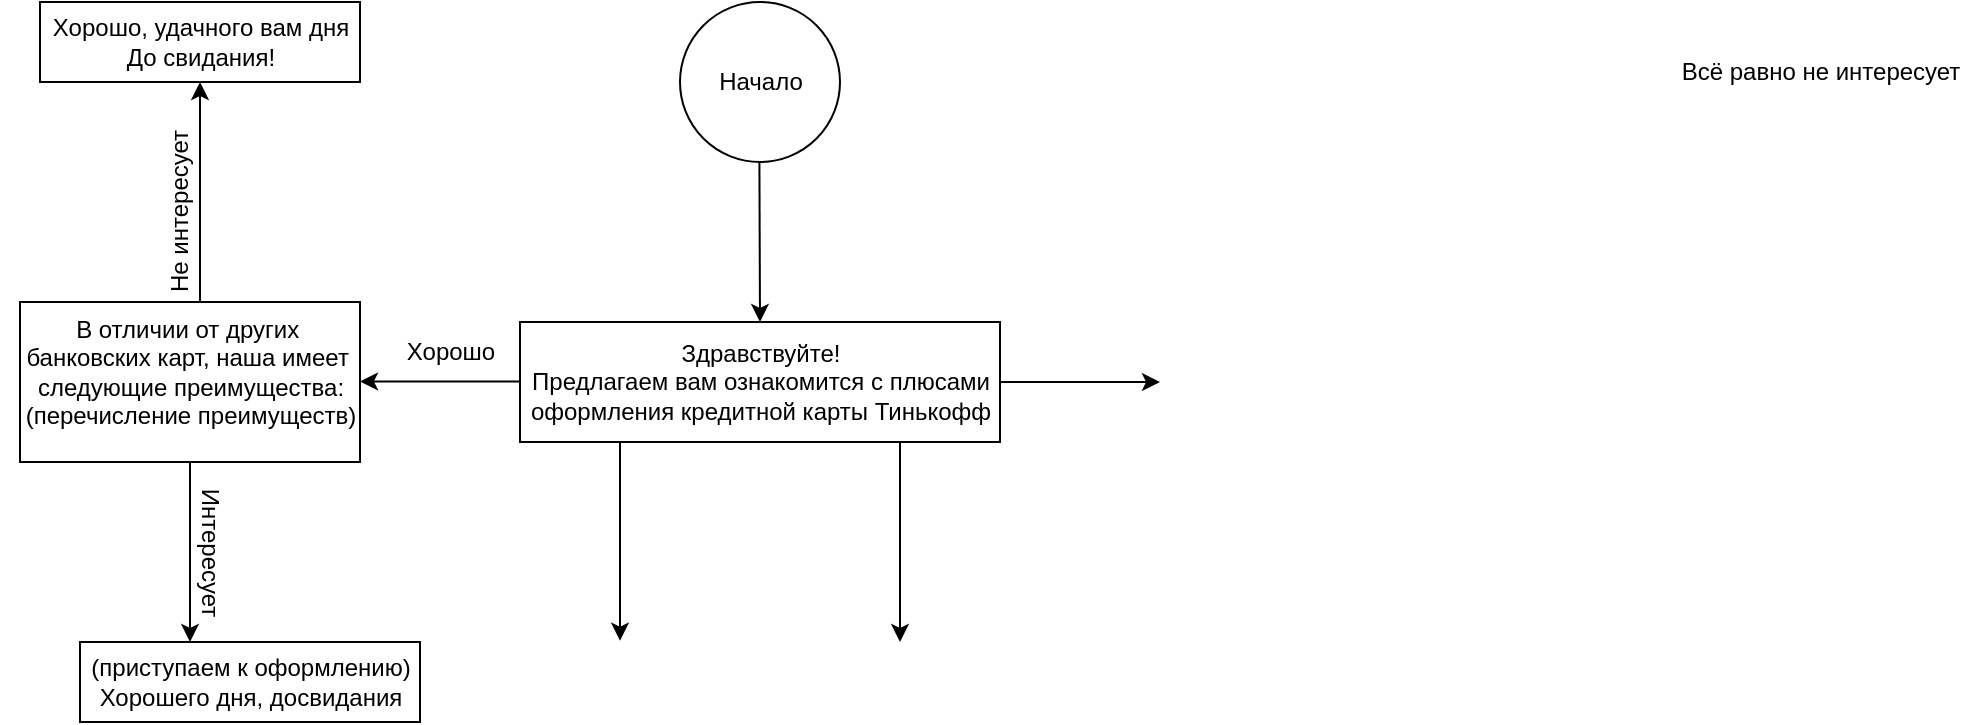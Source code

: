<mxfile version="21.6.5" type="github">
  <diagram name="Страница 1" id="mX5kmYShtFkmm-ya2xmJ">
    <mxGraphModel dx="600" dy="327" grid="1" gridSize="10" guides="1" tooltips="1" connect="1" arrows="1" fold="1" page="1" pageScale="1" pageWidth="827" pageHeight="1169" math="0" shadow="0">
      <root>
        <mxCell id="0" />
        <mxCell id="1" parent="0" />
        <mxCell id="aYPPFLXNqS9zzQtZPR38-1" value="" style="ellipse;whiteSpace=wrap;html=1;aspect=fixed;" vertex="1" parent="1">
          <mxGeometry x="360" y="40" width="80" height="80" as="geometry" />
        </mxCell>
        <mxCell id="aYPPFLXNqS9zzQtZPR38-2" value="Начало" style="text;html=1;align=center;verticalAlign=middle;resizable=0;points=[];autosize=1;strokeColor=none;fillColor=none;" vertex="1" parent="1">
          <mxGeometry x="365" y="65" width="70" height="30" as="geometry" />
        </mxCell>
        <mxCell id="aYPPFLXNqS9zzQtZPR38-3" value="" style="endArrow=classic;html=1;rounded=0;" edge="1" parent="1">
          <mxGeometry width="50" height="50" relative="1" as="geometry">
            <mxPoint x="399.71" y="120" as="sourcePoint" />
            <mxPoint x="400" y="200" as="targetPoint" />
          </mxGeometry>
        </mxCell>
        <mxCell id="aYPPFLXNqS9zzQtZPR38-4" value="" style="rounded=0;whiteSpace=wrap;html=1;" vertex="1" parent="1">
          <mxGeometry x="280" y="200" width="240" height="60" as="geometry" />
        </mxCell>
        <mxCell id="aYPPFLXNqS9zzQtZPR38-5" value="Здравствуйте!&lt;br&gt;Предлагаем вам ознакомится с плюсами&lt;br&gt;оформления кредитной карты Тинькофф" style="text;html=1;align=center;verticalAlign=middle;resizable=0;points=[];autosize=1;strokeColor=none;fillColor=none;" vertex="1" parent="1">
          <mxGeometry x="275" y="200" width="250" height="60" as="geometry" />
        </mxCell>
        <mxCell id="aYPPFLXNqS9zzQtZPR38-8" value="" style="endArrow=classic;html=1;rounded=0;" edge="1" parent="1">
          <mxGeometry width="50" height="50" relative="1" as="geometry">
            <mxPoint x="520" y="230" as="sourcePoint" />
            <mxPoint x="600" y="230" as="targetPoint" />
          </mxGeometry>
        </mxCell>
        <mxCell id="aYPPFLXNqS9zzQtZPR38-9" value="" style="endArrow=classic;html=1;rounded=0;" edge="1" parent="1">
          <mxGeometry width="50" height="50" relative="1" as="geometry">
            <mxPoint x="280" y="229.71" as="sourcePoint" />
            <mxPoint x="200" y="229.71" as="targetPoint" />
          </mxGeometry>
        </mxCell>
        <mxCell id="aYPPFLXNqS9zzQtZPR38-10" value="" style="endArrow=classic;html=1;rounded=0;exitX=0.344;exitY=1.011;exitDx=0;exitDy=0;exitPerimeter=0;" edge="1" parent="1">
          <mxGeometry width="50" height="50" relative="1" as="geometry">
            <mxPoint x="330" y="260.0" as="sourcePoint" />
            <mxPoint x="330" y="359.34" as="targetPoint" />
          </mxGeometry>
        </mxCell>
        <mxCell id="aYPPFLXNqS9zzQtZPR38-11" value="" style="endArrow=classic;html=1;rounded=0;" edge="1" parent="1">
          <mxGeometry width="50" height="50" relative="1" as="geometry">
            <mxPoint x="470" y="260" as="sourcePoint" />
            <mxPoint x="470" y="360" as="targetPoint" />
          </mxGeometry>
        </mxCell>
        <mxCell id="aYPPFLXNqS9zzQtZPR38-12" value="Хорошо" style="text;html=1;align=center;verticalAlign=middle;resizable=0;points=[];autosize=1;strokeColor=none;fillColor=none;" vertex="1" parent="1">
          <mxGeometry x="210" y="200" width="70" height="30" as="geometry" />
        </mxCell>
        <mxCell id="aYPPFLXNqS9zzQtZPR38-14" value="" style="rounded=0;whiteSpace=wrap;html=1;" vertex="1" parent="1">
          <mxGeometry x="30" y="190" width="170" height="80" as="geometry" />
        </mxCell>
        <mxCell id="aYPPFLXNqS9zzQtZPR38-15" value="В отличии от других&amp;nbsp;&lt;br&gt;банковских карт, наша имеет&amp;nbsp;&lt;br&gt;следующие преимущества:&lt;br&gt;(перечисление преимуществ)" style="text;html=1;align=center;verticalAlign=middle;resizable=0;points=[];autosize=1;strokeColor=none;fillColor=none;" vertex="1" parent="1">
          <mxGeometry x="20" y="190" width="190" height="70" as="geometry" />
        </mxCell>
        <mxCell id="aYPPFLXNqS9zzQtZPR38-16" value="" style="endArrow=classic;html=1;rounded=0;" edge="1" parent="1">
          <mxGeometry width="50" height="50" relative="1" as="geometry">
            <mxPoint x="120" y="190" as="sourcePoint" />
            <mxPoint x="120" y="80" as="targetPoint" />
          </mxGeometry>
        </mxCell>
        <mxCell id="aYPPFLXNqS9zzQtZPR38-17" value="Всё равно не интересует" style="text;html=1;align=center;verticalAlign=middle;resizable=0;points=[];autosize=1;strokeColor=none;fillColor=none;" vertex="1" parent="1">
          <mxGeometry x="850" y="60" width="160" height="30" as="geometry" />
        </mxCell>
        <mxCell id="aYPPFLXNqS9zzQtZPR38-18" value="Не интересует" style="text;html=1;align=center;verticalAlign=middle;resizable=0;points=[];autosize=1;strokeColor=none;fillColor=none;rotation=270;" vertex="1" parent="1">
          <mxGeometry x="60" y="130" width="100" height="30" as="geometry" />
        </mxCell>
        <mxCell id="aYPPFLXNqS9zzQtZPR38-19" value="" style="rounded=0;whiteSpace=wrap;html=1;" vertex="1" parent="1">
          <mxGeometry x="40" y="40" width="160" height="40" as="geometry" />
        </mxCell>
        <mxCell id="aYPPFLXNqS9zzQtZPR38-20" value="Хорошо, удачного вам дня&lt;br&gt;До свидания!" style="text;html=1;align=center;verticalAlign=middle;resizable=0;points=[];autosize=1;strokeColor=none;fillColor=none;" vertex="1" parent="1">
          <mxGeometry x="35" y="40" width="170" height="40" as="geometry" />
        </mxCell>
        <mxCell id="aYPPFLXNqS9zzQtZPR38-21" value="" style="endArrow=classic;html=1;rounded=0;exitX=0.5;exitY=1;exitDx=0;exitDy=0;" edge="1" parent="1" source="aYPPFLXNqS9zzQtZPR38-14">
          <mxGeometry width="50" height="50" relative="1" as="geometry">
            <mxPoint x="210" y="380" as="sourcePoint" />
            <mxPoint x="115" y="360" as="targetPoint" />
          </mxGeometry>
        </mxCell>
        <mxCell id="aYPPFLXNqS9zzQtZPR38-22" value="" style="rounded=0;whiteSpace=wrap;html=1;" vertex="1" parent="1">
          <mxGeometry x="60" y="360" width="170" height="40" as="geometry" />
        </mxCell>
        <mxCell id="aYPPFLXNqS9zzQtZPR38-23" value="Интересует" style="text;html=1;align=center;verticalAlign=middle;resizable=0;points=[];autosize=1;strokeColor=none;fillColor=none;rotation=90;" vertex="1" parent="1">
          <mxGeometry x="80" y="300" width="90" height="30" as="geometry" />
        </mxCell>
        <mxCell id="aYPPFLXNqS9zzQtZPR38-24" value="(приступаем к оформлению)&lt;br&gt;Хорошего дня, досвидания" style="text;html=1;align=center;verticalAlign=middle;resizable=0;points=[];autosize=1;strokeColor=none;fillColor=none;" vertex="1" parent="1">
          <mxGeometry x="55" y="360" width="180" height="40" as="geometry" />
        </mxCell>
      </root>
    </mxGraphModel>
  </diagram>
</mxfile>

